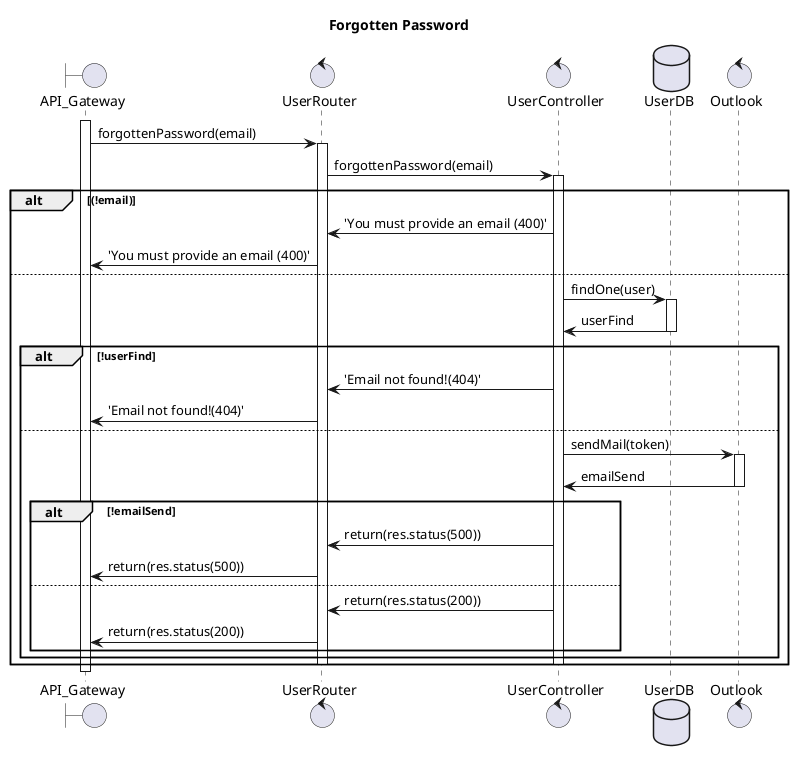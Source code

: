 @startuml
title Forgotten Password
boundary API_Gateway
control UserRouter
control UserController
dataBase UserDB
control Outlook
activate API_Gateway
API_Gateway -> UserRouter : forgottenPassword(email)
activate UserRouter
UserRouter -> UserController : forgottenPassword(email)
activate UserController
alt (!email)
    UserController -> UserRouter : 'You must provide an email (400)'
    UserRouter -> API_Gateway : 'You must provide an email (400)'
else
    UserController -> UserDB : findOne(user)
    activate UserDB
    UserDB -> UserController : userFind
    deactivate UserDB
    alt !userFind
        UserController -> UserRouter : 'Email not found!(404)'
        UserRouter -> API_Gateway : 'Email not found!(404)'
    else
        UserController -> Outlook : sendMail(token)
        activate Outlook
        Outlook -> UserController : emailSend
        deactivate Outlook
        alt !emailSend
            UserController -> UserRouter : return(res.status(500))
            UserRouter -> API_Gateway : return(res.status(500))
        else
            UserController -> UserRouter : return(res.status(200))
            UserRouter -> API_Gateway : return(res.status(200))
        end
    end
    deactivate UserController
    deactivate UserRouter
end
deactivate API_Gateway
@enduml
